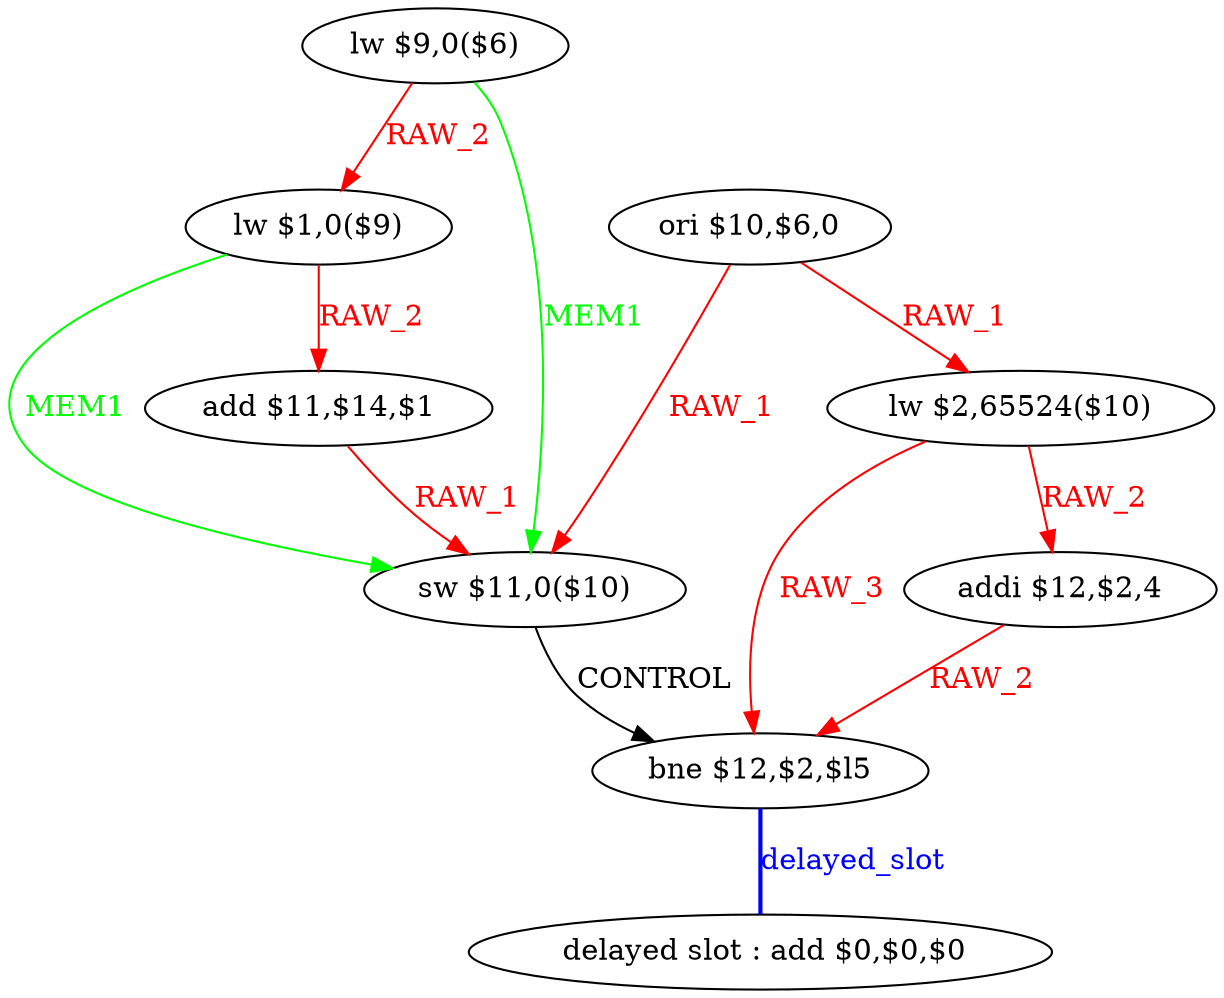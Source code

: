 digraph G1 {
node [shape = ellipse];
i8 [label = " delayed slot : add $0,$0,$0"] ;
i7 ->  i8 [style = bold, dir= none, fontcolor = blue, color = blue, label= "delayed_slot"];
i7 [label = "bne $12,$2,$l5"] ;
i0 [label = "lw $9,0($6)"] ;
i0 ->  i1 [color = red, fontcolor = red, label= "RAW_2"];
i0 ->  i4 [color = green, fontcolor = green, label= "MEM1"];
i1 [label = "lw $1,0($9)"] ;
i1 ->  i2 [color = red, fontcolor = red, label= "RAW_2"];
i1 ->  i4 [color = green, fontcolor = green, label= "MEM1"];
i2 [label = "add $11,$14,$1"] ;
i2 ->  i4 [color = red, fontcolor = red, label= "RAW_1"];
i4 [label = "sw $11,0($10)"] ;
i4 ->  i7 [label= "CONTROL"];
i3 [label = "ori $10,$6,0"] ;
i3 ->  i4 [color = red, fontcolor = red, label= "RAW_1"];
i3 ->  i5 [color = red, fontcolor = red, label= "RAW_1"];
i5 [label = "lw $2,65524($10)"] ;
i5 ->  i6 [color = red, fontcolor = red, label= "RAW_2"];
i5 ->  i7 [color = red, fontcolor = red, label= "RAW_3"];
i6 [label = "addi $12,$2,4"] ;
i6 ->  i7 [color = red, fontcolor = red, label= "RAW_2"];
}

